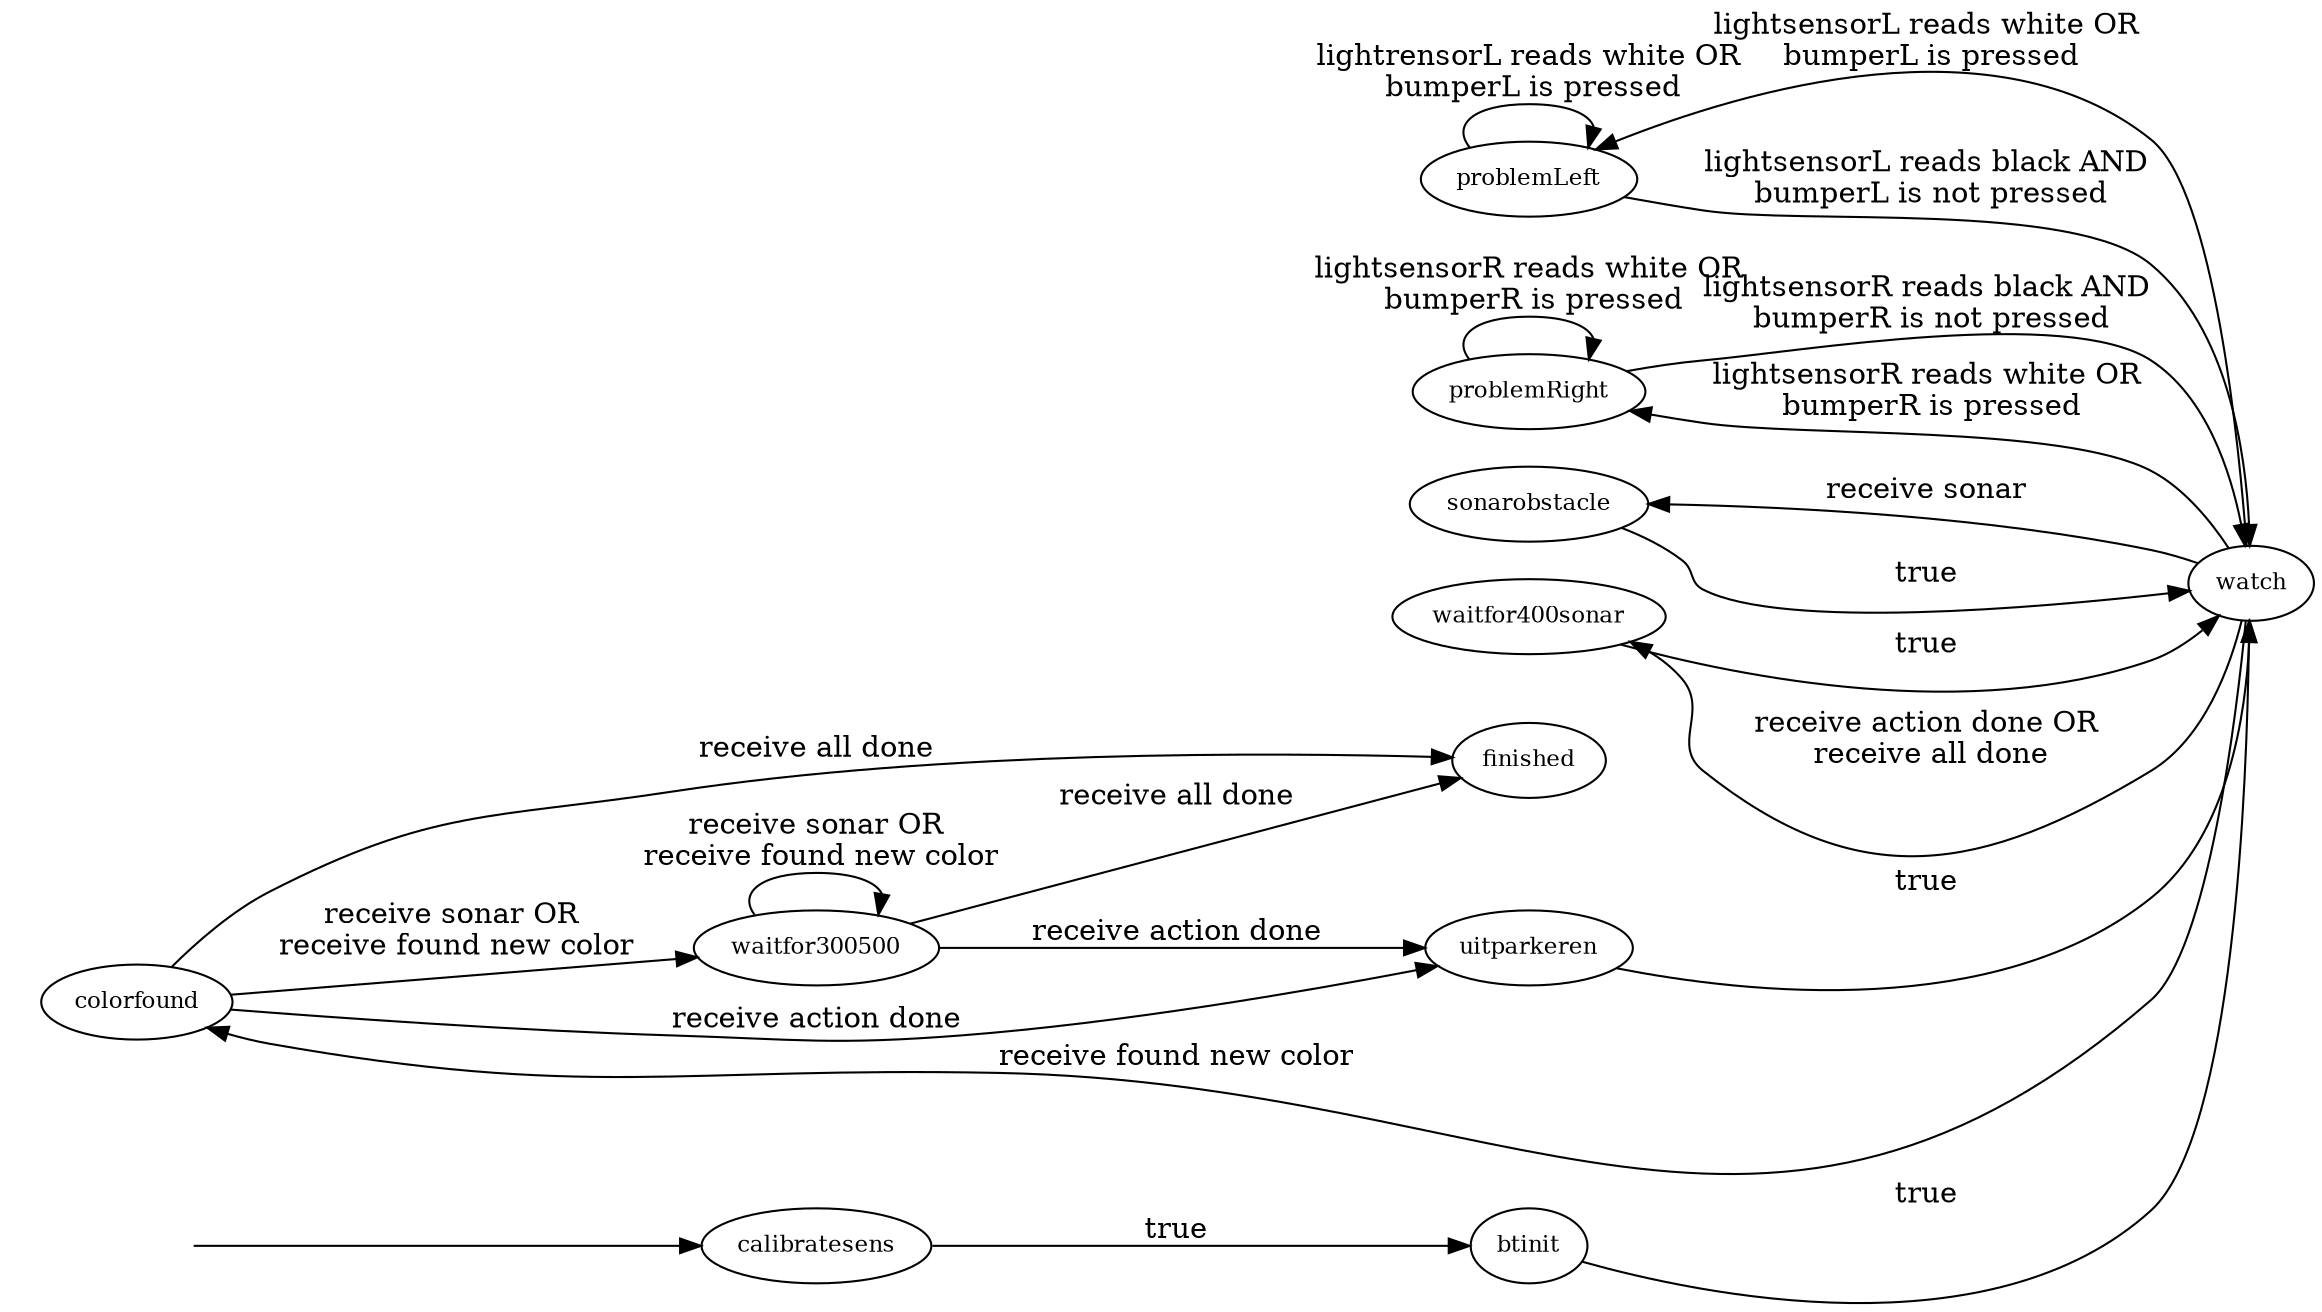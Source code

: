 digraph finite_state_machine {


	node [nodesep=5.0, fontsize=11];

	graph [overlap = false,rankdir=LR,splines=true,overlap=scalexy];

	subgraph cluster_a {
    style=invisible;
    problemLeft; problemRight; sonarobstacle; waitfor400sonar;
  	}

	subgraph cluster_b {
    style=invisible;
    colorfound;waitfor300500;uitparkeren;finished;
  	}

	start						[style=invisible];

	


	start -> calibratesens		

	calibratesens -> btinit [label = "true"];
	btinit -> watch			[ label = "true"];
			
	watch -> problemLeft		[ label = "lightsensorL reads white OR\n bumperL is pressed"];
	problemLeft -> watch		[ label = "lightsensorL reads black AND\n bumperL is not pressed"];
	problemLeft -> problemLeft	[ label = "lightrensorL reads white OR\n bumperL is pressed"];
	watch -> problemRight		[ label = "lightsensorR reads white OR\n bumperR is pressed"];
	problemRight -> problemRight	[ label = "lightsensorR reads white OR\n bumperR is pressed"];
	problemRight -> watch		[ label = "lightsensorR reads black AND\n bumperR is not pressed"];
			
	watch -> waitfor400sonar	[ label = "receive action done OR\n receive all done"];
	watch -> colorfound		[ label = "receive found new color"];
	watch -> sonarobstacle		[ label = "receive sonar"];
			
	sonarobstacle -> watch		[ label = "true"];
			
	waitfor400sonar -> watch	[ label = "true"];
			
	colorfound -> finished    	[ label = "receive all done"];
	colorfound -> waitfor300500 	[ label = "receive sonar OR\n receive found new color"];
	colorfound -> uitparkeren       [ label = "receive action done"];
			
	waitfor300500 -> finished	[ label = "receive all done"];
	waitfor300500 -> uitparkeren 	[ label = "receive action done"];
	waitfor300500 -> waitfor300500	[ label = "receive sonar OR\n receive found new color"];
				
	uitparkeren -> watch 		[ label = "true"];
}
